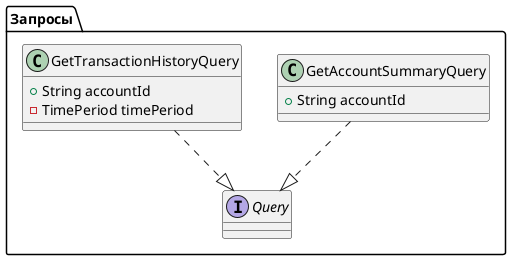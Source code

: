 @startuml ProjectionModels
package "Запросы" {
  interface Query

  class GetAccountSummaryQuery {
      +String accountId
    }

  class GetTransactionHistoryQuery {
    +String accountId
    -TimePeriod timePeriod
  }

  GetAccountSummaryQuery        ..|> Query
  GetTransactionHistoryQuery    ..|> Query
}
@enduml
